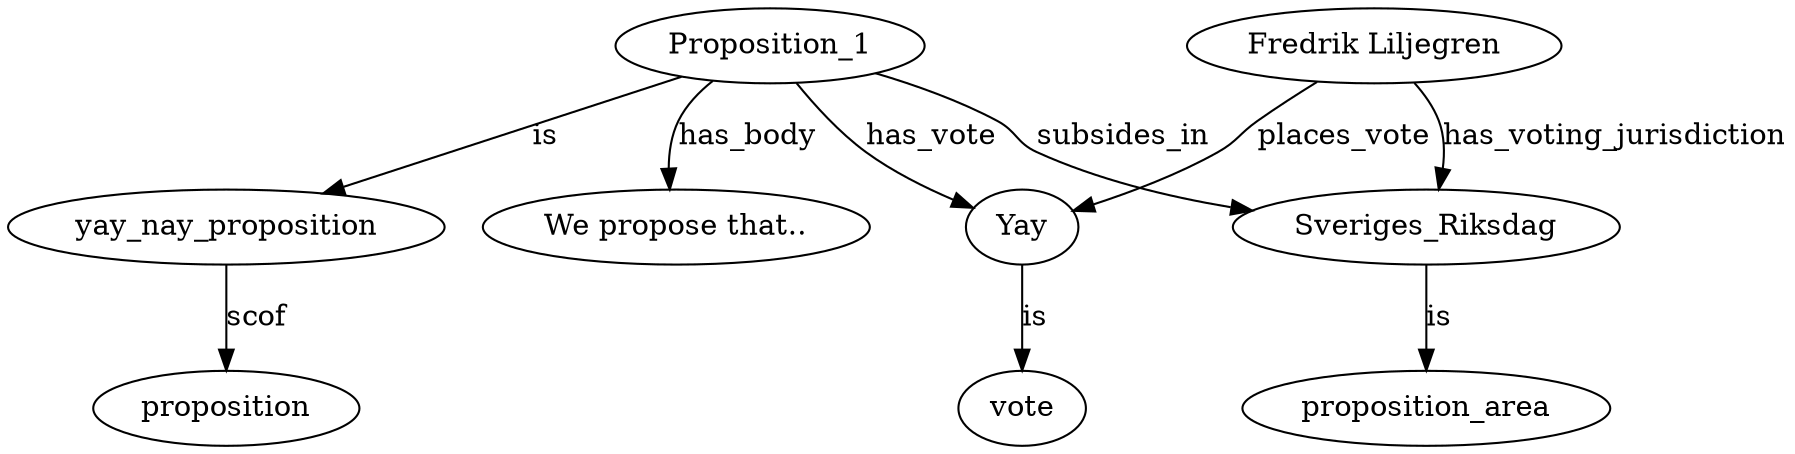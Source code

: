digraph ad {

  proposition;

  vote;
  proposition_area;

  Sveriges_Riksdag    -> proposition_area    [ label = is                      ];

  yay_nay_proposition -> proposition         [ label = scof                    ];

  Proposition_1       -> yay_nay_proposition [ label = is                      ];
  Proposition_1       -> Sveriges_Riksdag    [ label = subsides_in             ];
  Proposition_1       -> "We propose that.." [ label = has_body                ];
					     
					     
  yay_1  [label = "Yay"];		     
  fiddur [label = "Fredrik Liljegren"];	     
					     
  fiddur              -> Sveriges_Riksdag    [ label = has_voting_jurisdiction ];
  fiddur              -> yay_1               [ label = places_vote             ];
  yay_1               -> vote                [ label = is                      ];
  Proposition_1       -> yay_1               [ label = has_vote                ];
}
